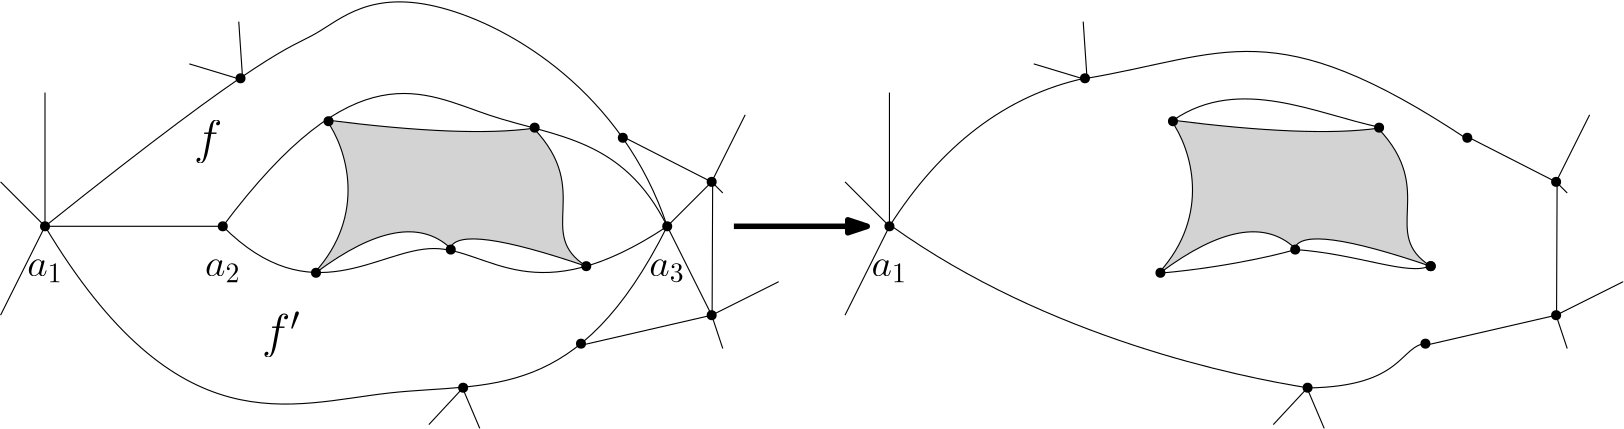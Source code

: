 <?xml version="1.0"?>
<!DOCTYPE ipe SYSTEM "ipe.dtd">
<ipe version="70206" creator="Ipe 7.2.7">
<info created="D:20190711110511" modified="D:20190711111638"/>
<ipestyle name="basic">
<symbol name="arrow/arc(spx)">
<path stroke="sym-stroke" fill="sym-stroke" pen="sym-pen">
0 0 m
-1 0.333 l
-1 -0.333 l
h
</path>
</symbol>
<symbol name="arrow/farc(spx)">
<path stroke="sym-stroke" fill="white" pen="sym-pen">
0 0 m
-1 0.333 l
-1 -0.333 l
h
</path>
</symbol>
<symbol name="arrow/ptarc(spx)">
<path stroke="sym-stroke" fill="sym-stroke" pen="sym-pen">
0 0 m
-1 0.333 l
-0.8 0 l
-1 -0.333 l
h
</path>
</symbol>
<symbol name="arrow/fptarc(spx)">
<path stroke="sym-stroke" fill="white" pen="sym-pen">
0 0 m
-1 0.333 l
-0.8 0 l
-1 -0.333 l
h
</path>
</symbol>
<symbol name="mark/circle(sx)" transformations="translations">
<path fill="sym-stroke">
0.6 0 0 0.6 0 0 e
0.4 0 0 0.4 0 0 e
</path>
</symbol>
<symbol name="mark/disk(sx)" transformations="translations">
<path fill="sym-stroke">
0.6 0 0 0.6 0 0 e
</path>
</symbol>
<symbol name="mark/fdisk(sfx)" transformations="translations">
<group>
<path fill="sym-fill">
0.5 0 0 0.5 0 0 e
</path>
<path fill="sym-stroke" fillrule="eofill">
0.6 0 0 0.6 0 0 e
0.4 0 0 0.4 0 0 e
</path>
</group>
</symbol>
<symbol name="mark/box(sx)" transformations="translations">
<path fill="sym-stroke" fillrule="eofill">
-0.6 -0.6 m
0.6 -0.6 l
0.6 0.6 l
-0.6 0.6 l
h
-0.4 -0.4 m
0.4 -0.4 l
0.4 0.4 l
-0.4 0.4 l
h
</path>
</symbol>
<symbol name="mark/square(sx)" transformations="translations">
<path fill="sym-stroke">
-0.6 -0.6 m
0.6 -0.6 l
0.6 0.6 l
-0.6 0.6 l
h
</path>
</symbol>
<symbol name="mark/fsquare(sfx)" transformations="translations">
<group>
<path fill="sym-fill">
-0.5 -0.5 m
0.5 -0.5 l
0.5 0.5 l
-0.5 0.5 l
h
</path>
<path fill="sym-stroke" fillrule="eofill">
-0.6 -0.6 m
0.6 -0.6 l
0.6 0.6 l
-0.6 0.6 l
h
-0.4 -0.4 m
0.4 -0.4 l
0.4 0.4 l
-0.4 0.4 l
h
</path>
</group>
</symbol>
<symbol name="mark/cross(sx)" transformations="translations">
<group>
<path fill="sym-stroke">
-0.43 -0.57 m
0.57 0.43 l
0.43 0.57 l
-0.57 -0.43 l
h
</path>
<path fill="sym-stroke">
-0.43 0.57 m
0.57 -0.43 l
0.43 -0.57 l
-0.57 0.43 l
h
</path>
</group>
</symbol>
<symbol name="arrow/fnormal(spx)">
<path stroke="sym-stroke" fill="white" pen="sym-pen">
0 0 m
-1 0.333 l
-1 -0.333 l
h
</path>
</symbol>
<symbol name="arrow/pointed(spx)">
<path stroke="sym-stroke" fill="sym-stroke" pen="sym-pen">
0 0 m
-1 0.333 l
-0.8 0 l
-1 -0.333 l
h
</path>
</symbol>
<symbol name="arrow/fpointed(spx)">
<path stroke="sym-stroke" fill="white" pen="sym-pen">
0 0 m
-1 0.333 l
-0.8 0 l
-1 -0.333 l
h
</path>
</symbol>
<symbol name="arrow/linear(spx)">
<path stroke="sym-stroke" pen="sym-pen">
-1 0.333 m
0 0 l
-1 -0.333 l
</path>
</symbol>
<symbol name="arrow/fdouble(spx)">
<path stroke="sym-stroke" fill="white" pen="sym-pen">
0 0 m
-1 0.333 l
-1 -0.333 l
h
-1 0 m
-2 0.333 l
-2 -0.333 l
h
</path>
</symbol>
<symbol name="arrow/double(spx)">
<path stroke="sym-stroke" fill="sym-stroke" pen="sym-pen">
0 0 m
-1 0.333 l
-1 -0.333 l
h
-1 0 m
-2 0.333 l
-2 -0.333 l
h
</path>
</symbol>
<pen name="heavier" value="0.8"/>
<pen name="fat" value="1.2"/>
<pen name="ultrafat" value="2"/>
<symbolsize name="large" value="5"/>
<symbolsize name="small" value="2"/>
<symbolsize name="tiny" value="1.1"/>
<arrowsize name="large" value="10"/>
<arrowsize name="small" value="5"/>
<arrowsize name="tiny" value="3"/>
<color name="red" value="1 0 0"/>
<color name="green" value="0 1 0"/>
<color name="blue" value="0 0 1"/>
<color name="yellow" value="1 1 0"/>
<color name="orange" value="1 0.647 0"/>
<color name="gold" value="1 0.843 0"/>
<color name="purple" value="0.627 0.125 0.941"/>
<color name="gray" value="0.745"/>
<color name="brown" value="0.647 0.165 0.165"/>
<color name="navy" value="0 0 0.502"/>
<color name="pink" value="1 0.753 0.796"/>
<color name="seagreen" value="0.18 0.545 0.341"/>
<color name="turquoise" value="0.251 0.878 0.816"/>
<color name="violet" value="0.933 0.51 0.933"/>
<color name="darkblue" value="0 0 0.545"/>
<color name="darkcyan" value="0 0.545 0.545"/>
<color name="darkgray" value="0.663"/>
<color name="darkgreen" value="0 0.392 0"/>
<color name="darkmagenta" value="0.545 0 0.545"/>
<color name="darkorange" value="1 0.549 0"/>
<color name="darkred" value="0.545 0 0"/>
<color name="lightblue" value="0.678 0.847 0.902"/>
<color name="lightcyan" value="0.878 1 1"/>
<color name="lightgray" value="0.827"/>
<color name="lightgreen" value="0.565 0.933 0.565"/>
<color name="lightyellow" value="1 1 0.878"/>
<dashstyle name="dashed" value="[4] 0"/>
<dashstyle name="dotted" value="[1 3] 0"/>
<dashstyle name="dash dotted" value="[4 2 1 2] 0"/>
<dashstyle name="dash dot dotted" value="[4 2 1 2 1 2] 0"/>
<textsize name="large" value="\large"/>
<textsize name="Large" value="\Large"/>
<textsize name="LARGE" value="\LARGE"/>
<textsize name="huge" value="\huge"/>
<textsize name="Huge" value="\Huge"/>
<textsize name="small" value="\small"/>
<textsize name="footnote" value="\footnotesize"/>
<textsize name="tiny" value="\tiny"/>
<textstyle name="center" begin="\begin{center}" end="\end{center}"/>
<textstyle name="itemize" begin="\begin{itemize}" end="\end{itemize}"/>
<textstyle name="item" begin="\begin{itemize}\item{}" end="\end{itemize}"/>
<gridsize name="4 pts" value="4"/>
<gridsize name="8 pts (~3 mm)" value="8"/>
<gridsize name="16 pts (~6 mm)" value="16"/>
<gridsize name="32 pts (~12 mm)" value="32"/>
<gridsize name="10 pts (~3.5 mm)" value="10"/>
<gridsize name="20 pts (~7 mm)" value="20"/>
<gridsize name="14 pts (~5 mm)" value="14"/>
<gridsize name="28 pts (~10 mm)" value="28"/>
<gridsize name="56 pts (~20 mm)" value="56"/>
<anglesize name="90 deg" value="90"/>
<anglesize name="60 deg" value="60"/>
<anglesize name="45 deg" value="45"/>
<anglesize name="30 deg" value="30"/>
<anglesize name="22.5 deg" value="22.5"/>
<opacity name="10%" value="0.1"/>
<opacity name="30%" value="0.3"/>
<opacity name="50%" value="0.5"/>
<opacity name="75%" value="0.75"/>
<tiling name="falling" angle="-60" step="4" width="1"/>
<tiling name="rising" angle="30" step="4" width="1"/>
</ipestyle>
<page>
<layer name="alpha"/>
<view layers="alpha" active="alpha"/>
<path layer="alpha" stroke="black">
128 704 m
192 704 l
</path>
<path stroke="black">
192 704 m
240 768
288 736
336 736
352 704 c
</path>
<path stroke="black">
192 704 m
224 672
272 720
304 672
352 704 c
</path>
<path stroke="black">
128 704 m
208 768
224 768
256 800
336 752
352 704 c
</path>
<path stroke="black">
128 704 m
176 624
256 656
320 640
352 704 c
</path>
<use name="mark/disk(sx)" pos="128 704" size="normal" stroke="black"/>
<use name="mark/disk(sx)" pos="192 704" size="normal" stroke="black"/>
<use name="mark/disk(sx)" pos="352 704" size="normal" stroke="black"/>
<use name="mark/disk(sx)" pos="322.854 689.652" size="normal" stroke="black"/>
<path stroke="black" fill="lightgray">
225.128 687.4 m
243.883 708.102
236.829 731.769
229.303 742.271 c
279.489 735.87
303.881 739.307 c
325.586 716.67
304.061 701.365
322.997 689.555 c
277.444 705.138
273.898 696.207 c
257.661 711.234
225.658 687.4 c
</path>
<use name="mark/disk(sx)" pos="274.072 695.621" size="normal" stroke="black"/>
<use name="mark/disk(sx)" pos="225.557 687.271" size="normal" stroke="black"/>
<use name="mark/disk(sx)" pos="230.066 741.827" size="normal" stroke="black"/>
<use name="mark/disk(sx)" pos="304.281 739.517" size="normal" stroke="black"/>
<path stroke="black">
352 704 m
368 672 l
</path>
<path stroke="black">
352 704 m
368 720 l
</path>
<path stroke="black">
128 704 m
128 752 l
128 704 l
112 720 l
</path>
<path stroke="black">
128 704 m
112 672 l
</path>
<use name="mark/disk(sx)" pos="198.388 757.283" size="normal" stroke="black"/>
<use name="mark/disk(sx)" pos="278.526 645.895" size="normal" stroke="black"/>
<path stroke="black">
278.792 644.674 m
284.514 631.247 l
</path>
<path stroke="black">
278.812 646.198 m
266.181 632.612 l
</path>
<path stroke="black">
199.24 756.63 m
179.95 762.474 l
</path>
<path stroke="black">
199.116 757.444 m
197.753 777.691 l
</path>
<text transformations="translations" pos="128 688" stroke="black" type="label" width="12.853" height="6.179" depth="2.15" halign="center" valign="center" size="Large" style="math">a_1</text>
<text matrix="1 0 0 1 64 0" transformations="translations" pos="128 688" stroke="black" type="label" width="12.853" height="6.179" depth="2.15" halign="center" valign="center" size="Large" style="math">a_2</text>
<text matrix="1 0 0 1 224 0" transformations="translations" pos="128 688" stroke="black" type="label" width="12.853" height="6.179" depth="2.15" halign="center" valign="center" size="Large" style="math">a_3</text>
<path matrix="1 0 0 1 8 0" stroke="black" pen="ultrafat" arrow="normal/normal">
368 704 m
416 704 l
</path>
<use matrix="1 0 0 1 304 0" name="mark/disk(sx)" pos="128 704" size="normal" stroke="black"/>
<use matrix="1 0 0 1 304 0" name="mark/disk(sx)" pos="322.854 689.652" size="normal" stroke="black"/>
<path matrix="1 0 0 1 304 0" stroke="black" fill="lightgray">
225.128 687.4 m
243.883 708.102
236.829 731.769
229.303 742.271 c
279.489 735.87
303.881 739.307 c
325.586 716.67
304.061 701.365
322.997 689.555 c
277.444 705.138
273.898 696.207 c
257.661 711.234
225.658 687.4 c
</path>
<use matrix="1 0 0 1 304 0" name="mark/disk(sx)" pos="274.072 695.621" size="normal" stroke="black"/>
<use matrix="1 0 0 1 304 0" name="mark/disk(sx)" pos="225.557 687.271" size="normal" stroke="black"/>
<use matrix="1 0 0 1 304 0" name="mark/disk(sx)" pos="230.066 741.827" size="normal" stroke="black"/>
<use matrix="1 0 0 1 304 0" name="mark/disk(sx)" pos="304.281 739.517" size="normal" stroke="black"/>
<path matrix="1 0 0 1 304 0" stroke="black">
128 704 m
128 752 l
128 704 l
112 720 l
</path>
<path matrix="1 0 0 1 304 0" stroke="black">
128 704 m
112 672 l
</path>
<use matrix="1 0 0 1 304 0" name="mark/disk(sx)" pos="198.388 757.283" size="normal" stroke="black"/>
<use matrix="1 0 0 1 304 0" name="mark/disk(sx)" pos="278.526 645.895" size="normal" stroke="black"/>
<path matrix="1 0 0 1 304 0" stroke="black">
278.792 644.674 m
284.514 631.247 l
</path>
<path matrix="1 0 0 1 304 0" stroke="black">
278.812 646.198 m
266.181 632.612 l
</path>
<path matrix="1 0 0 1 304 0" stroke="black">
199.24 756.63 m
179.95 762.474 l
</path>
<path matrix="1 0 0 1 304 0" stroke="black">
199.116 757.444 m
197.753 777.691 l
</path>
<text matrix="1 0 0 1 304 0" transformations="translations" pos="128 688" stroke="black" type="label" width="12.853" height="6.179" depth="2.15" halign="center" valign="center" size="Large" style="math">a_1</text>
<path stroke="black">
534.36 742.336 m
558.095 758.447
585.74 744.39
608.583 739.632 c
</path>
<path stroke="black">
529.423 687.124 m
557.185 689.585
577.857 695.415
578.083 695.658 c
</path>
<path stroke="black">
577.84 695.658 m
600.699 694.099
619.09 685.934
626.676 689.782 c
</path>
<use name="mark/disk(sx)" pos="336.018 735.873" size="normal" stroke="black"/>
<use name="mark/disk(sx)" pos="320.953 661.751" size="normal" stroke="black"/>
<use name="mark/disk(sx)" pos="368 720" size="normal" stroke="black"/>
<use name="mark/disk(sx)" pos="368 672" size="normal" stroke="black"/>
<path stroke="black">
368 720 m
380 744 l
368 720 l
372 716 l
</path>
<path stroke="black">
368 672 m
392 684 l
368 672 l
372 660 l
</path>
<path stroke="black">
368 672 m
321.39 661.267 l
</path>
<path stroke="black">
368.358 719.994 m
368.162 672.301 l
</path>
<path stroke="black">
367.99 719.957 m
335.522 736.512 l
</path>
<use matrix="1 0 0 1 304 0" name="mark/disk(sx)" pos="322.854 689.652" size="normal" stroke="black"/>
<use matrix="1 0 0 1 304 0" name="mark/disk(sx)" pos="336.018 735.873" size="normal" stroke="black"/>
<use matrix="1 0 0 1 304 0" name="mark/disk(sx)" pos="320.953 661.751" size="normal" stroke="black"/>
<use matrix="1 0 0 1 304 0" name="mark/disk(sx)" pos="368 720" size="normal" stroke="black"/>
<use matrix="1 0 0 1 304 0" name="mark/disk(sx)" pos="368 672" size="normal" stroke="black"/>
<path matrix="1 0 0 1 304 0" stroke="black">
368 720 m
380 744 l
368 720 l
372 716 l
</path>
<path matrix="1 0 0 1 304 0" stroke="black">
368 672 m
392 684 l
368 672 l
372 660 l
</path>
<path matrix="1 0 0 1 304 0" stroke="black">
368 672 m
321.39 661.267 l
</path>
<path matrix="1 0 0 1 304 0" stroke="black">
368.358 719.994 m
368.162 672.301 l
</path>
<path matrix="1 0 0 1 304 0" stroke="black">
367.99 719.957 m
335.522 736.512 l
</path>
<path stroke="black">
432 704 m
460 748
502.182 757.282 c
</path>
<path stroke="black">
502.287 757.156 m
552.993 765.627
569.942 781.972
640.238 735.223 c
</path>
<path stroke="black">
433.061 703.868 m
489.261 663.735
557.699 649.803
582.876 645.814 c
</path>
<path stroke="black">
582.876 645.814 m
617.519 646.393
615.487 661.122
625.456 661.891 c
</path>
<text transformations="translations" pos="181.665 730.257" stroke="black" type="label" width="10.147" height="11.953" depth="3.35" valign="baseline" size="LARGE" style="math">f</text>
<text matrix="1 0 0 1 24.4503 -69.856" transformations="translations" pos="181.665 730.257" stroke="black" type="label" width="13.933" height="12.887" depth="3.35" valign="baseline" size="LARGE" style="math">f&apos;</text>
</page>
</ipe>
